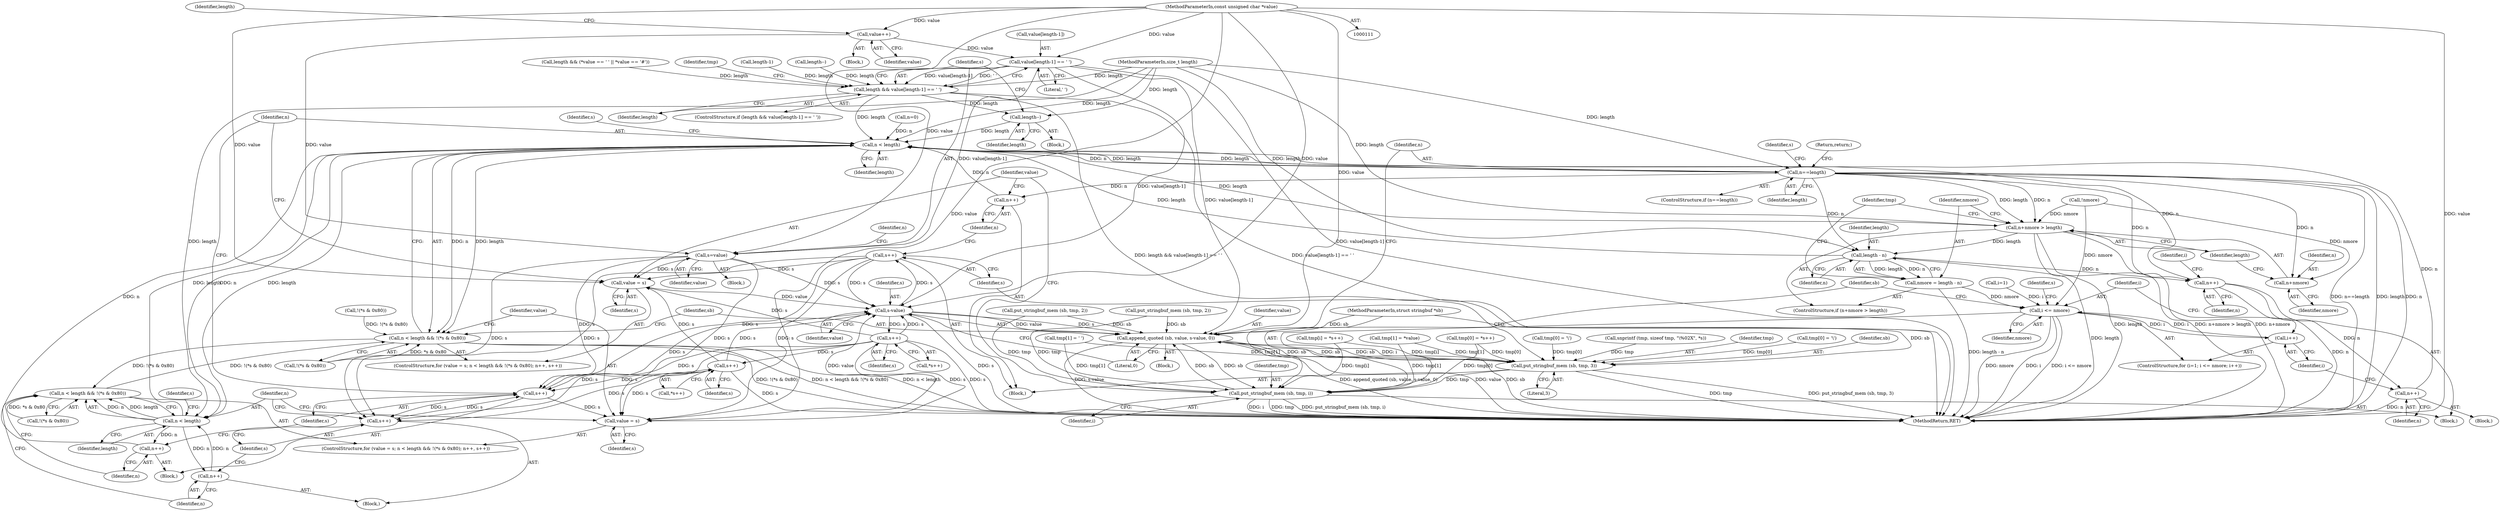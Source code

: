 digraph "0_gnupg_243d12fdec66a4360fbb3e307a046b39b5b4ffc3_0@array" {
"1000156" [label="(Call,value[length-1] == ' ')"];
"1000149" [label="(Call,value++)"];
"1000112" [label="(MethodParameterIn,const unsigned char *value)"];
"1000154" [label="(Call,length && value[length-1] == ' ')"];
"1000178" [label="(Call,length--)"];
"1000194" [label="(Call,n < length)"];
"1000193" [label="(Call,n < length && !(*s & 0x80))"];
"1000211" [label="(Call,n < length && !(*s & 0x80))"];
"1000212" [label="(Call,n < length)"];
"1000203" [label="(Call,n++)"];
"1000221" [label="(Call,n++)"];
"1000233" [label="(Call,n==length)"];
"1000322" [label="(Call,n++)"];
"1000327" [label="(Call,n+nmore > length)"];
"1000334" [label="(Call,length - n)"];
"1000332" [label="(Call,nmore = length - n)"];
"1000350" [label="(Call,i <= nmore)"];
"1000353" [label="(Call,i++)"];
"1000373" [label="(Call,put_stringbuf_mem (sb, tmp, i))"];
"1000225" [label="(Call,append_quoted (sb, value, s-value, 0))"];
"1000316" [label="(Call,put_stringbuf_mem (sb, tmp, 3))"];
"1000344" [label="(Call,n++)"];
"1000371" [label="(Call,n++)"];
"1000328" [label="(Call,n+nmore)"];
"1000182" [label="(Call,s=value)"];
"1000190" [label="(Call,value = s)"];
"1000228" [label="(Call,s-value)"];
"1000320" [label="(Call,s++)"];
"1000205" [label="(Call,s++)"];
"1000208" [label="(Call,value = s)"];
"1000223" [label="(Call,s++)"];
"1000342" [label="(Call,s++)"];
"1000369" [label="(Call,s++)"];
"1000182" [label="(Call,s=value)"];
"1000326" [label="(ControlStructure,if (n+nmore > length))"];
"1000220" [label="(Block,)"];
"1000151" [label="(Call,length--)"];
"1000186" [label="(Identifier,n)"];
"1000232" [label="(ControlStructure,if (n==length))"];
"1000212" [label="(Call,n < length)"];
"1000373" [label="(Call,put_stringbuf_mem (sb, tmp, i))"];
"1000213" [label="(Identifier,n)"];
"1000210" [label="(Identifier,s)"];
"1000156" [label="(Call,value[length-1] == ' ')"];
"1000346" [label="(ControlStructure,for (i=1; i <= nmore; i++))"];
"1000211" [label="(Call,n < length && !(*s & 0x80))"];
"1000178" [label="(Call,length--)"];
"1000344" [label="(Call,n++)"];
"1000162" [label="(Literal,' ')"];
"1000228" [label="(Call,s-value)"];
"1000233" [label="(Call,n==length)"];
"1000241" [label="(Identifier,s)"];
"1000195" [label="(Identifier,n)"];
"1000154" [label="(Call,length && value[length-1] == ' ')"];
"1000179" [label="(Identifier,length)"];
"1000306" [label="(Call,!nmore)"];
"1000114" [label="(MethodParameterIn,struct stringbuf *sb)"];
"1000145" [label="(Call,put_stringbuf_mem (sb, tmp, 2))"];
"1000209" [label="(Identifier,value)"];
"1000234" [label="(Identifier,n)"];
"1000328" [label="(Call,n+nmore)"];
"1000352" [label="(Identifier,nmore)"];
"1000236" [label="(Return,return;)"];
"1000227" [label="(Identifier,value)"];
"1000325" [label="(Block,)"];
"1000321" [label="(Identifier,s)"];
"1000319" [label="(Literal,3)"];
"1000334" [label="(Call,length - n)"];
"1000335" [label="(Identifier,length)"];
"1000371" [label="(Call,n++)"];
"1000331" [label="(Identifier,length)"];
"1000215" [label="(Call,!(*s & 0x80))"];
"1000206" [label="(Identifier,s)"];
"1000205" [label="(Call,s++)"];
"1000323" [label="(Identifier,n)"];
"1000189" [label="(ControlStructure,for (value = s; n < length && !(*s & 0x80); n++, s++))"];
"1000164" [label="(Call,tmp[0] = '\\')"];
"1000309" [label="(Call,snprintf (tmp, sizeof tmp, \"\\%02X\", *s))"];
"1000308" [label="(Block,)"];
"1000169" [label="(Call,tmp[1] = ' ')"];
"1000200" [label="(Identifier,s)"];
"1000375" [label="(Identifier,tmp)"];
"1000341" [label="(Call,*s++)"];
"1000149" [label="(Call,value++)"];
"1000226" [label="(Identifier,sb)"];
"1000192" [label="(Identifier,s)"];
"1000343" [label="(Identifier,s)"];
"1000231" [label="(Literal,0)"];
"1000351" [label="(Identifier,i)"];
"1000318" [label="(Identifier,tmp)"];
"1000348" [label="(Identifier,i)"];
"1000370" [label="(Identifier,s)"];
"1000224" [label="(Identifier,s)"];
"1000330" [label="(Identifier,nmore)"];
"1000345" [label="(Identifier,n)"];
"1000122" [label="(Call,length && (*value == ' ' || *value == '#'))"];
"1000360" [label="(Identifier,s)"];
"1000372" [label="(Identifier,n)"];
"1000222" [label="(Identifier,n)"];
"1000157" [label="(Call,value[length-1])"];
"1000155" [label="(Identifier,length)"];
"1000204" [label="(Identifier,n)"];
"1000190" [label="(Call,value = s)"];
"1000337" [label="(Call,tmp[0] = *s++)"];
"1000354" [label="(Identifier,i)"];
"1000320" [label="(Call,s++)"];
"1000376" [label="(Identifier,i)"];
"1000183" [label="(Identifier,s)"];
"1000230" [label="(Identifier,value)"];
"1000153" [label="(ControlStructure,if (length && value[length-1] == ' '))"];
"1000133" [label="(Block,)"];
"1000347" [label="(Call,i=1)"];
"1000329" [label="(Identifier,n)"];
"1000368" [label="(Call,*s++)"];
"1000134" [label="(Call,tmp[0] = '\\')"];
"1000152" [label="(Identifier,length)"];
"1000174" [label="(Call,put_stringbuf_mem (sb, tmp, 2))"];
"1000317" [label="(Identifier,sb)"];
"1000150" [label="(Identifier,value)"];
"1000336" [label="(Identifier,n)"];
"1000208" [label="(Call,value = s)"];
"1000342" [label="(Call,s++)"];
"1000364" [label="(Call,tmp[i] = *s++)"];
"1000369" [label="(Call,s++)"];
"1000327" [label="(Call,n+nmore > length)"];
"1000197" [label="(Call,!(*s & 0x80))"];
"1000166" [label="(Identifier,tmp)"];
"1000139" [label="(Call,tmp[1] = *value)"];
"1000188" [label="(Block,)"];
"1000196" [label="(Identifier,length)"];
"1000355" [label="(Block,)"];
"1000374" [label="(Identifier,sb)"];
"1000316" [label="(Call,put_stringbuf_mem (sb, tmp, 3))"];
"1000221" [label="(Call,n++)"];
"1000191" [label="(Identifier,value)"];
"1000223" [label="(Call,s++)"];
"1000194" [label="(Call,n < length)"];
"1000332" [label="(Call,nmore = length - n)"];
"1000225" [label="(Call,append_quoted (sb, value, s-value, 0))"];
"1000113" [label="(MethodParameterIn,size_t length)"];
"1000184" [label="(Identifier,value)"];
"1000353" [label="(Call,i++)"];
"1000214" [label="(Identifier,length)"];
"1000203" [label="(Call,n++)"];
"1000229" [label="(Identifier,s)"];
"1000207" [label="(ControlStructure,for (value = s; n < length && !(*s & 0x80); n++, s++))"];
"1000159" [label="(Call,length-1)"];
"1000377" [label="(MethodReturn,RET)"];
"1000112" [label="(MethodParameterIn,const unsigned char *value)"];
"1000163" [label="(Block,)"];
"1000322" [label="(Call,n++)"];
"1000235" [label="(Identifier,length)"];
"1000202" [label="(Block,)"];
"1000350" [label="(Call,i <= nmore)"];
"1000238" [label="(Call,!(*s & 0x80))"];
"1000218" [label="(Identifier,s)"];
"1000333" [label="(Identifier,nmore)"];
"1000339" [label="(Identifier,tmp)"];
"1000185" [label="(Call,n=0)"];
"1000193" [label="(Call,n < length && !(*s & 0x80))"];
"1000181" [label="(Block,)"];
"1000156" -> "1000154"  [label="AST: "];
"1000156" -> "1000162"  [label="CFG: "];
"1000157" -> "1000156"  [label="AST: "];
"1000162" -> "1000156"  [label="AST: "];
"1000154" -> "1000156"  [label="CFG: "];
"1000156" -> "1000377"  [label="DDG: value[length-1]"];
"1000156" -> "1000154"  [label="DDG: value[length-1]"];
"1000156" -> "1000154"  [label="DDG: ' '"];
"1000149" -> "1000156"  [label="DDG: value"];
"1000112" -> "1000156"  [label="DDG: value"];
"1000156" -> "1000182"  [label="DDG: value[length-1]"];
"1000156" -> "1000225"  [label="DDG: value[length-1]"];
"1000156" -> "1000228"  [label="DDG: value[length-1]"];
"1000149" -> "1000133"  [label="AST: "];
"1000149" -> "1000150"  [label="CFG: "];
"1000150" -> "1000149"  [label="AST: "];
"1000152" -> "1000149"  [label="CFG: "];
"1000112" -> "1000149"  [label="DDG: value"];
"1000149" -> "1000182"  [label="DDG: value"];
"1000112" -> "1000111"  [label="AST: "];
"1000112" -> "1000377"  [label="DDG: value"];
"1000112" -> "1000182"  [label="DDG: value"];
"1000112" -> "1000190"  [label="DDG: value"];
"1000112" -> "1000208"  [label="DDG: value"];
"1000112" -> "1000225"  [label="DDG: value"];
"1000112" -> "1000228"  [label="DDG: value"];
"1000154" -> "1000153"  [label="AST: "];
"1000154" -> "1000155"  [label="CFG: "];
"1000155" -> "1000154"  [label="AST: "];
"1000166" -> "1000154"  [label="CFG: "];
"1000183" -> "1000154"  [label="CFG: "];
"1000154" -> "1000377"  [label="DDG: length && value[length-1] == ' '"];
"1000154" -> "1000377"  [label="DDG: value[length-1] == ' '"];
"1000159" -> "1000154"  [label="DDG: length"];
"1000122" -> "1000154"  [label="DDG: length"];
"1000151" -> "1000154"  [label="DDG: length"];
"1000113" -> "1000154"  [label="DDG: length"];
"1000154" -> "1000178"  [label="DDG: length"];
"1000154" -> "1000194"  [label="DDG: length"];
"1000178" -> "1000163"  [label="AST: "];
"1000178" -> "1000179"  [label="CFG: "];
"1000179" -> "1000178"  [label="AST: "];
"1000183" -> "1000178"  [label="CFG: "];
"1000113" -> "1000178"  [label="DDG: length"];
"1000178" -> "1000194"  [label="DDG: length"];
"1000194" -> "1000193"  [label="AST: "];
"1000194" -> "1000196"  [label="CFG: "];
"1000195" -> "1000194"  [label="AST: "];
"1000196" -> "1000194"  [label="AST: "];
"1000200" -> "1000194"  [label="CFG: "];
"1000193" -> "1000194"  [label="CFG: "];
"1000194" -> "1000193"  [label="DDG: n"];
"1000194" -> "1000193"  [label="DDG: length"];
"1000185" -> "1000194"  [label="DDG: n"];
"1000322" -> "1000194"  [label="DDG: n"];
"1000371" -> "1000194"  [label="DDG: n"];
"1000344" -> "1000194"  [label="DDG: n"];
"1000203" -> "1000194"  [label="DDG: n"];
"1000327" -> "1000194"  [label="DDG: length"];
"1000233" -> "1000194"  [label="DDG: length"];
"1000212" -> "1000194"  [label="DDG: length"];
"1000334" -> "1000194"  [label="DDG: length"];
"1000113" -> "1000194"  [label="DDG: length"];
"1000194" -> "1000212"  [label="DDG: n"];
"1000194" -> "1000212"  [label="DDG: length"];
"1000194" -> "1000233"  [label="DDG: n"];
"1000194" -> "1000233"  [label="DDG: length"];
"1000193" -> "1000189"  [label="AST: "];
"1000193" -> "1000197"  [label="CFG: "];
"1000197" -> "1000193"  [label="AST: "];
"1000209" -> "1000193"  [label="CFG: "];
"1000226" -> "1000193"  [label="CFG: "];
"1000193" -> "1000377"  [label="DDG: n < length"];
"1000193" -> "1000377"  [label="DDG: !(*s & 0x80)"];
"1000193" -> "1000377"  [label="DDG: n < length && !(*s & 0x80)"];
"1000197" -> "1000193"  [label="DDG: *s & 0x80"];
"1000238" -> "1000193"  [label="DDG: !(*s & 0x80)"];
"1000211" -> "1000193"  [label="DDG: !(*s & 0x80)"];
"1000193" -> "1000211"  [label="DDG: !(*s & 0x80)"];
"1000211" -> "1000207"  [label="AST: "];
"1000211" -> "1000212"  [label="CFG: "];
"1000211" -> "1000215"  [label="CFG: "];
"1000212" -> "1000211"  [label="AST: "];
"1000215" -> "1000211"  [label="AST: "];
"1000222" -> "1000211"  [label="CFG: "];
"1000204" -> "1000211"  [label="CFG: "];
"1000212" -> "1000211"  [label="DDG: n"];
"1000212" -> "1000211"  [label="DDG: length"];
"1000215" -> "1000211"  [label="DDG: *s & 0x80"];
"1000212" -> "1000214"  [label="CFG: "];
"1000213" -> "1000212"  [label="AST: "];
"1000214" -> "1000212"  [label="AST: "];
"1000218" -> "1000212"  [label="CFG: "];
"1000212" -> "1000203"  [label="DDG: n"];
"1000221" -> "1000212"  [label="DDG: n"];
"1000113" -> "1000212"  [label="DDG: length"];
"1000212" -> "1000221"  [label="DDG: n"];
"1000203" -> "1000202"  [label="AST: "];
"1000203" -> "1000204"  [label="CFG: "];
"1000204" -> "1000203"  [label="AST: "];
"1000206" -> "1000203"  [label="CFG: "];
"1000221" -> "1000220"  [label="AST: "];
"1000221" -> "1000222"  [label="CFG: "];
"1000222" -> "1000221"  [label="AST: "];
"1000224" -> "1000221"  [label="CFG: "];
"1000233" -> "1000232"  [label="AST: "];
"1000233" -> "1000235"  [label="CFG: "];
"1000234" -> "1000233"  [label="AST: "];
"1000235" -> "1000233"  [label="AST: "];
"1000236" -> "1000233"  [label="CFG: "];
"1000241" -> "1000233"  [label="CFG: "];
"1000233" -> "1000377"  [label="DDG: n==length"];
"1000233" -> "1000377"  [label="DDG: length"];
"1000233" -> "1000377"  [label="DDG: n"];
"1000113" -> "1000233"  [label="DDG: length"];
"1000233" -> "1000322"  [label="DDG: n"];
"1000233" -> "1000327"  [label="DDG: n"];
"1000233" -> "1000327"  [label="DDG: length"];
"1000233" -> "1000328"  [label="DDG: n"];
"1000233" -> "1000334"  [label="DDG: n"];
"1000233" -> "1000344"  [label="DDG: n"];
"1000322" -> "1000308"  [label="AST: "];
"1000322" -> "1000323"  [label="CFG: "];
"1000323" -> "1000322"  [label="AST: "];
"1000191" -> "1000322"  [label="CFG: "];
"1000327" -> "1000326"  [label="AST: "];
"1000327" -> "1000331"  [label="CFG: "];
"1000328" -> "1000327"  [label="AST: "];
"1000331" -> "1000327"  [label="AST: "];
"1000333" -> "1000327"  [label="CFG: "];
"1000339" -> "1000327"  [label="CFG: "];
"1000327" -> "1000377"  [label="DDG: n+nmore"];
"1000327" -> "1000377"  [label="DDG: length"];
"1000327" -> "1000377"  [label="DDG: n+nmore > length"];
"1000306" -> "1000327"  [label="DDG: nmore"];
"1000113" -> "1000327"  [label="DDG: length"];
"1000327" -> "1000334"  [label="DDG: length"];
"1000334" -> "1000332"  [label="AST: "];
"1000334" -> "1000336"  [label="CFG: "];
"1000335" -> "1000334"  [label="AST: "];
"1000336" -> "1000334"  [label="AST: "];
"1000332" -> "1000334"  [label="CFG: "];
"1000334" -> "1000377"  [label="DDG: length"];
"1000334" -> "1000332"  [label="DDG: length"];
"1000334" -> "1000332"  [label="DDG: n"];
"1000113" -> "1000334"  [label="DDG: length"];
"1000334" -> "1000344"  [label="DDG: n"];
"1000332" -> "1000326"  [label="AST: "];
"1000333" -> "1000332"  [label="AST: "];
"1000339" -> "1000332"  [label="CFG: "];
"1000332" -> "1000377"  [label="DDG: length - n"];
"1000332" -> "1000350"  [label="DDG: nmore"];
"1000350" -> "1000346"  [label="AST: "];
"1000350" -> "1000352"  [label="CFG: "];
"1000351" -> "1000350"  [label="AST: "];
"1000352" -> "1000350"  [label="AST: "];
"1000360" -> "1000350"  [label="CFG: "];
"1000374" -> "1000350"  [label="CFG: "];
"1000350" -> "1000377"  [label="DDG: i"];
"1000350" -> "1000377"  [label="DDG: i <= nmore"];
"1000350" -> "1000377"  [label="DDG: nmore"];
"1000347" -> "1000350"  [label="DDG: i"];
"1000353" -> "1000350"  [label="DDG: i"];
"1000306" -> "1000350"  [label="DDG: nmore"];
"1000350" -> "1000353"  [label="DDG: i"];
"1000350" -> "1000373"  [label="DDG: i"];
"1000353" -> "1000346"  [label="AST: "];
"1000353" -> "1000354"  [label="CFG: "];
"1000354" -> "1000353"  [label="AST: "];
"1000351" -> "1000353"  [label="CFG: "];
"1000373" -> "1000325"  [label="AST: "];
"1000373" -> "1000376"  [label="CFG: "];
"1000374" -> "1000373"  [label="AST: "];
"1000375" -> "1000373"  [label="AST: "];
"1000376" -> "1000373"  [label="AST: "];
"1000191" -> "1000373"  [label="CFG: "];
"1000373" -> "1000377"  [label="DDG: i"];
"1000373" -> "1000377"  [label="DDG: tmp"];
"1000373" -> "1000377"  [label="DDG: put_stringbuf_mem (sb, tmp, i)"];
"1000373" -> "1000225"  [label="DDG: sb"];
"1000225" -> "1000373"  [label="DDG: sb"];
"1000114" -> "1000373"  [label="DDG: sb"];
"1000364" -> "1000373"  [label="DDG: tmp[i]"];
"1000316" -> "1000373"  [label="DDG: tmp"];
"1000139" -> "1000373"  [label="DDG: tmp[1]"];
"1000337" -> "1000373"  [label="DDG: tmp[0]"];
"1000174" -> "1000373"  [label="DDG: tmp"];
"1000169" -> "1000373"  [label="DDG: tmp[1]"];
"1000145" -> "1000373"  [label="DDG: tmp"];
"1000225" -> "1000188"  [label="AST: "];
"1000225" -> "1000231"  [label="CFG: "];
"1000226" -> "1000225"  [label="AST: "];
"1000227" -> "1000225"  [label="AST: "];
"1000228" -> "1000225"  [label="AST: "];
"1000231" -> "1000225"  [label="AST: "];
"1000234" -> "1000225"  [label="CFG: "];
"1000225" -> "1000377"  [label="DDG: append_quoted (sb, value, s-value, 0)"];
"1000225" -> "1000377"  [label="DDG: value"];
"1000225" -> "1000377"  [label="DDG: sb"];
"1000225" -> "1000377"  [label="DDG: s-value"];
"1000174" -> "1000225"  [label="DDG: sb"];
"1000316" -> "1000225"  [label="DDG: sb"];
"1000145" -> "1000225"  [label="DDG: sb"];
"1000114" -> "1000225"  [label="DDG: sb"];
"1000228" -> "1000225"  [label="DDG: value"];
"1000228" -> "1000225"  [label="DDG: s"];
"1000225" -> "1000316"  [label="DDG: sb"];
"1000316" -> "1000308"  [label="AST: "];
"1000316" -> "1000319"  [label="CFG: "];
"1000317" -> "1000316"  [label="AST: "];
"1000318" -> "1000316"  [label="AST: "];
"1000319" -> "1000316"  [label="AST: "];
"1000321" -> "1000316"  [label="CFG: "];
"1000316" -> "1000377"  [label="DDG: tmp"];
"1000316" -> "1000377"  [label="DDG: put_stringbuf_mem (sb, tmp, 3)"];
"1000114" -> "1000316"  [label="DDG: sb"];
"1000139" -> "1000316"  [label="DDG: tmp[1]"];
"1000337" -> "1000316"  [label="DDG: tmp[0]"];
"1000134" -> "1000316"  [label="DDG: tmp[0]"];
"1000169" -> "1000316"  [label="DDG: tmp[1]"];
"1000164" -> "1000316"  [label="DDG: tmp[0]"];
"1000309" -> "1000316"  [label="DDG: tmp"];
"1000364" -> "1000316"  [label="DDG: tmp[i]"];
"1000344" -> "1000325"  [label="AST: "];
"1000344" -> "1000345"  [label="CFG: "];
"1000345" -> "1000344"  [label="AST: "];
"1000348" -> "1000344"  [label="CFG: "];
"1000344" -> "1000377"  [label="DDG: n"];
"1000344" -> "1000371"  [label="DDG: n"];
"1000371" -> "1000355"  [label="AST: "];
"1000371" -> "1000372"  [label="CFG: "];
"1000372" -> "1000371"  [label="AST: "];
"1000354" -> "1000371"  [label="CFG: "];
"1000371" -> "1000377"  [label="DDG: n"];
"1000328" -> "1000330"  [label="CFG: "];
"1000329" -> "1000328"  [label="AST: "];
"1000330" -> "1000328"  [label="AST: "];
"1000331" -> "1000328"  [label="CFG: "];
"1000306" -> "1000328"  [label="DDG: nmore"];
"1000182" -> "1000181"  [label="AST: "];
"1000182" -> "1000184"  [label="CFG: "];
"1000183" -> "1000182"  [label="AST: "];
"1000184" -> "1000182"  [label="AST: "];
"1000186" -> "1000182"  [label="CFG: "];
"1000182" -> "1000190"  [label="DDG: s"];
"1000182" -> "1000205"  [label="DDG: s"];
"1000182" -> "1000208"  [label="DDG: s"];
"1000182" -> "1000223"  [label="DDG: s"];
"1000182" -> "1000228"  [label="DDG: s"];
"1000190" -> "1000189"  [label="AST: "];
"1000190" -> "1000192"  [label="CFG: "];
"1000191" -> "1000190"  [label="AST: "];
"1000192" -> "1000190"  [label="AST: "];
"1000195" -> "1000190"  [label="CFG: "];
"1000320" -> "1000190"  [label="DDG: s"];
"1000342" -> "1000190"  [label="DDG: s"];
"1000369" -> "1000190"  [label="DDG: s"];
"1000190" -> "1000228"  [label="DDG: value"];
"1000228" -> "1000230"  [label="CFG: "];
"1000229" -> "1000228"  [label="AST: "];
"1000230" -> "1000228"  [label="AST: "];
"1000231" -> "1000228"  [label="CFG: "];
"1000228" -> "1000377"  [label="DDG: s"];
"1000205" -> "1000228"  [label="DDG: s"];
"1000320" -> "1000228"  [label="DDG: s"];
"1000342" -> "1000228"  [label="DDG: s"];
"1000369" -> "1000228"  [label="DDG: s"];
"1000208" -> "1000228"  [label="DDG: value"];
"1000228" -> "1000320"  [label="DDG: s"];
"1000228" -> "1000342"  [label="DDG: s"];
"1000320" -> "1000308"  [label="AST: "];
"1000320" -> "1000321"  [label="CFG: "];
"1000321" -> "1000320"  [label="AST: "];
"1000323" -> "1000320"  [label="CFG: "];
"1000320" -> "1000205"  [label="DDG: s"];
"1000320" -> "1000208"  [label="DDG: s"];
"1000320" -> "1000223"  [label="DDG: s"];
"1000205" -> "1000202"  [label="AST: "];
"1000205" -> "1000206"  [label="CFG: "];
"1000206" -> "1000205"  [label="AST: "];
"1000195" -> "1000205"  [label="CFG: "];
"1000223" -> "1000205"  [label="DDG: s"];
"1000342" -> "1000205"  [label="DDG: s"];
"1000369" -> "1000205"  [label="DDG: s"];
"1000205" -> "1000208"  [label="DDG: s"];
"1000205" -> "1000223"  [label="DDG: s"];
"1000208" -> "1000207"  [label="AST: "];
"1000208" -> "1000210"  [label="CFG: "];
"1000209" -> "1000208"  [label="AST: "];
"1000210" -> "1000208"  [label="AST: "];
"1000213" -> "1000208"  [label="CFG: "];
"1000342" -> "1000208"  [label="DDG: s"];
"1000369" -> "1000208"  [label="DDG: s"];
"1000223" -> "1000220"  [label="AST: "];
"1000223" -> "1000224"  [label="CFG: "];
"1000224" -> "1000223"  [label="AST: "];
"1000213" -> "1000223"  [label="CFG: "];
"1000342" -> "1000223"  [label="DDG: s"];
"1000369" -> "1000223"  [label="DDG: s"];
"1000342" -> "1000341"  [label="AST: "];
"1000342" -> "1000343"  [label="CFG: "];
"1000343" -> "1000342"  [label="AST: "];
"1000341" -> "1000342"  [label="CFG: "];
"1000342" -> "1000377"  [label="DDG: s"];
"1000342" -> "1000369"  [label="DDG: s"];
"1000369" -> "1000368"  [label="AST: "];
"1000369" -> "1000370"  [label="CFG: "];
"1000370" -> "1000369"  [label="AST: "];
"1000368" -> "1000369"  [label="CFG: "];
"1000369" -> "1000377"  [label="DDG: s"];
}
